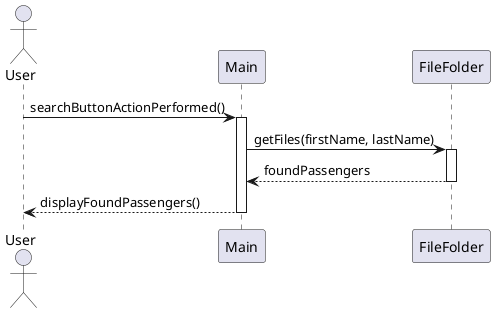 @startuml
actor User
participant "Main" as M
participant "FileFolder" as FF

User -> M : searchButtonActionPerformed()
activate M
M -> FF : getFiles(firstName, lastName)
activate FF
FF --> M : foundPassengers
deactivate FF
M --> User : displayFoundPassengers()
deactivate M
@enduml




